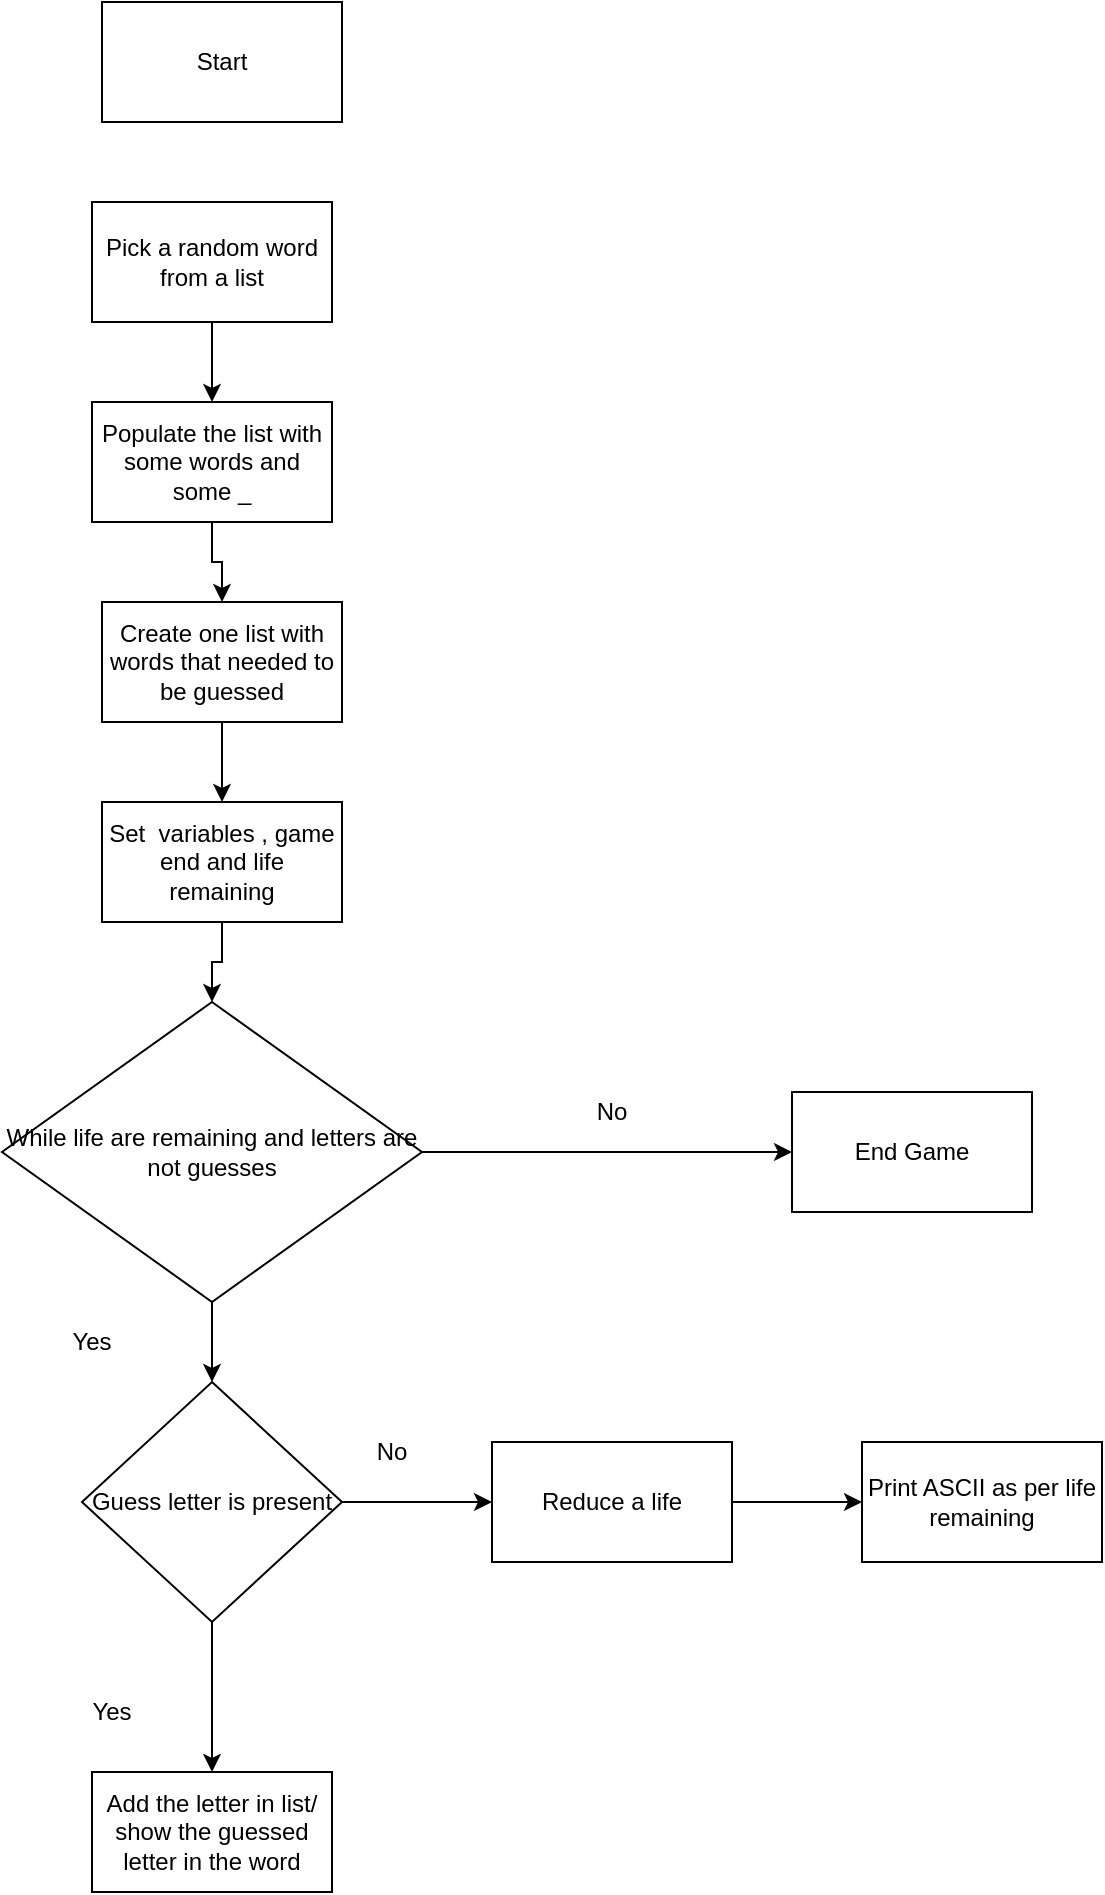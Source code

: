 <mxfile version="21.1.9" type="github">
  <diagram name="Page-1" id="oc3d9dmMdkhjh-pj6o6v">
    <mxGraphModel dx="954" dy="647" grid="1" gridSize="10" guides="1" tooltips="1" connect="1" arrows="1" fold="1" page="1" pageScale="1" pageWidth="827" pageHeight="1169" math="0" shadow="0">
      <root>
        <mxCell id="0" />
        <mxCell id="1" parent="0" />
        <mxCell id="QqPQcfOXYZtK_T-sagTV-1" value="Start" style="rounded=0;whiteSpace=wrap;html=1;" vertex="1" parent="1">
          <mxGeometry x="250" y="20" width="120" height="60" as="geometry" />
        </mxCell>
        <mxCell id="QqPQcfOXYZtK_T-sagTV-11" style="edgeStyle=orthogonalEdgeStyle;rounded=0;orthogonalLoop=1;jettySize=auto;html=1;exitX=0.5;exitY=1;exitDx=0;exitDy=0;" edge="1" parent="1" source="QqPQcfOXYZtK_T-sagTV-2" target="QqPQcfOXYZtK_T-sagTV-4">
          <mxGeometry relative="1" as="geometry" />
        </mxCell>
        <mxCell id="QqPQcfOXYZtK_T-sagTV-12" style="edgeStyle=orthogonalEdgeStyle;rounded=0;orthogonalLoop=1;jettySize=auto;html=1;exitX=1;exitY=0.5;exitDx=0;exitDy=0;" edge="1" parent="1" source="QqPQcfOXYZtK_T-sagTV-2" target="QqPQcfOXYZtK_T-sagTV-3">
          <mxGeometry relative="1" as="geometry" />
        </mxCell>
        <mxCell id="QqPQcfOXYZtK_T-sagTV-2" value="While life are remaining and letters are not guesses" style="rhombus;whiteSpace=wrap;html=1;" vertex="1" parent="1">
          <mxGeometry x="200" y="520" width="210" height="150" as="geometry" />
        </mxCell>
        <mxCell id="QqPQcfOXYZtK_T-sagTV-3" value="End Game" style="rounded=0;whiteSpace=wrap;html=1;" vertex="1" parent="1">
          <mxGeometry x="595" y="565" width="120" height="60" as="geometry" />
        </mxCell>
        <mxCell id="QqPQcfOXYZtK_T-sagTV-13" style="edgeStyle=orthogonalEdgeStyle;rounded=0;orthogonalLoop=1;jettySize=auto;html=1;exitX=0.5;exitY=1;exitDx=0;exitDy=0;" edge="1" parent="1" source="QqPQcfOXYZtK_T-sagTV-4" target="QqPQcfOXYZtK_T-sagTV-7">
          <mxGeometry relative="1" as="geometry" />
        </mxCell>
        <mxCell id="QqPQcfOXYZtK_T-sagTV-14" style="edgeStyle=orthogonalEdgeStyle;rounded=0;orthogonalLoop=1;jettySize=auto;html=1;exitX=1;exitY=0.5;exitDx=0;exitDy=0;entryX=0;entryY=0.5;entryDx=0;entryDy=0;" edge="1" parent="1" source="QqPQcfOXYZtK_T-sagTV-4" target="QqPQcfOXYZtK_T-sagTV-6">
          <mxGeometry relative="1" as="geometry" />
        </mxCell>
        <mxCell id="QqPQcfOXYZtK_T-sagTV-4" value="Guess letter is present" style="rhombus;whiteSpace=wrap;html=1;" vertex="1" parent="1">
          <mxGeometry x="240" y="710" width="130" height="120" as="geometry" />
        </mxCell>
        <mxCell id="QqPQcfOXYZtK_T-sagTV-29" style="edgeStyle=orthogonalEdgeStyle;rounded=0;orthogonalLoop=1;jettySize=auto;html=1;exitX=1;exitY=0.5;exitDx=0;exitDy=0;entryX=0;entryY=0.5;entryDx=0;entryDy=0;" edge="1" parent="1" source="QqPQcfOXYZtK_T-sagTV-6" target="QqPQcfOXYZtK_T-sagTV-28">
          <mxGeometry relative="1" as="geometry" />
        </mxCell>
        <mxCell id="QqPQcfOXYZtK_T-sagTV-6" value="Reduce a life" style="rounded=0;whiteSpace=wrap;html=1;" vertex="1" parent="1">
          <mxGeometry x="445" y="740" width="120" height="60" as="geometry" />
        </mxCell>
        <mxCell id="QqPQcfOXYZtK_T-sagTV-7" value="Add the letter in list/ show the guessed letter in the word" style="rounded=0;whiteSpace=wrap;html=1;" vertex="1" parent="1">
          <mxGeometry x="245" y="905" width="120" height="60" as="geometry" />
        </mxCell>
        <mxCell id="QqPQcfOXYZtK_T-sagTV-15" value="No" style="text;html=1;strokeColor=none;fillColor=none;align=center;verticalAlign=middle;whiteSpace=wrap;rounded=0;" vertex="1" parent="1">
          <mxGeometry x="475" y="560" width="60" height="30" as="geometry" />
        </mxCell>
        <mxCell id="QqPQcfOXYZtK_T-sagTV-16" value="No" style="text;html=1;strokeColor=none;fillColor=none;align=center;verticalAlign=middle;whiteSpace=wrap;rounded=0;" vertex="1" parent="1">
          <mxGeometry x="365" y="730" width="60" height="30" as="geometry" />
        </mxCell>
        <mxCell id="QqPQcfOXYZtK_T-sagTV-17" value="Yes" style="text;html=1;strokeColor=none;fillColor=none;align=center;verticalAlign=middle;whiteSpace=wrap;rounded=0;" vertex="1" parent="1">
          <mxGeometry x="225" y="860" width="60" height="30" as="geometry" />
        </mxCell>
        <mxCell id="QqPQcfOXYZtK_T-sagTV-18" value="Yes" style="text;html=1;strokeColor=none;fillColor=none;align=center;verticalAlign=middle;whiteSpace=wrap;rounded=0;" vertex="1" parent="1">
          <mxGeometry x="215" y="675" width="60" height="30" as="geometry" />
        </mxCell>
        <mxCell id="QqPQcfOXYZtK_T-sagTV-24" style="edgeStyle=orthogonalEdgeStyle;rounded=0;orthogonalLoop=1;jettySize=auto;html=1;exitX=0.5;exitY=1;exitDx=0;exitDy=0;entryX=0.5;entryY=0;entryDx=0;entryDy=0;" edge="1" parent="1" source="QqPQcfOXYZtK_T-sagTV-20" target="QqPQcfOXYZtK_T-sagTV-21">
          <mxGeometry relative="1" as="geometry" />
        </mxCell>
        <mxCell id="QqPQcfOXYZtK_T-sagTV-20" value="Pick a random word from a list" style="rounded=0;whiteSpace=wrap;html=1;" vertex="1" parent="1">
          <mxGeometry x="245" y="120" width="120" height="60" as="geometry" />
        </mxCell>
        <mxCell id="QqPQcfOXYZtK_T-sagTV-25" style="edgeStyle=orthogonalEdgeStyle;rounded=0;orthogonalLoop=1;jettySize=auto;html=1;exitX=0.5;exitY=1;exitDx=0;exitDy=0;" edge="1" parent="1" source="QqPQcfOXYZtK_T-sagTV-21" target="QqPQcfOXYZtK_T-sagTV-22">
          <mxGeometry relative="1" as="geometry" />
        </mxCell>
        <mxCell id="QqPQcfOXYZtK_T-sagTV-21" value="Populate the list with some words and some _" style="rounded=0;whiteSpace=wrap;html=1;" vertex="1" parent="1">
          <mxGeometry x="245" y="220" width="120" height="60" as="geometry" />
        </mxCell>
        <mxCell id="QqPQcfOXYZtK_T-sagTV-26" style="edgeStyle=orthogonalEdgeStyle;rounded=0;orthogonalLoop=1;jettySize=auto;html=1;exitX=0.5;exitY=1;exitDx=0;exitDy=0;entryX=0.5;entryY=0;entryDx=0;entryDy=0;" edge="1" parent="1" source="QqPQcfOXYZtK_T-sagTV-22" target="QqPQcfOXYZtK_T-sagTV-23">
          <mxGeometry relative="1" as="geometry" />
        </mxCell>
        <mxCell id="QqPQcfOXYZtK_T-sagTV-22" value="Create one list with words that needed to be guessed" style="rounded=0;whiteSpace=wrap;html=1;" vertex="1" parent="1">
          <mxGeometry x="250" y="320" width="120" height="60" as="geometry" />
        </mxCell>
        <mxCell id="QqPQcfOXYZtK_T-sagTV-27" style="edgeStyle=orthogonalEdgeStyle;rounded=0;orthogonalLoop=1;jettySize=auto;html=1;exitX=0.5;exitY=1;exitDx=0;exitDy=0;entryX=0.5;entryY=0;entryDx=0;entryDy=0;" edge="1" parent="1" source="QqPQcfOXYZtK_T-sagTV-23" target="QqPQcfOXYZtK_T-sagTV-2">
          <mxGeometry relative="1" as="geometry" />
        </mxCell>
        <mxCell id="QqPQcfOXYZtK_T-sagTV-23" value="Set &amp;nbsp;variables , game end and life remaining" style="rounded=0;whiteSpace=wrap;html=1;" vertex="1" parent="1">
          <mxGeometry x="250" y="420" width="120" height="60" as="geometry" />
        </mxCell>
        <mxCell id="QqPQcfOXYZtK_T-sagTV-28" value="Print ASCII as per life remaining" style="rounded=0;whiteSpace=wrap;html=1;" vertex="1" parent="1">
          <mxGeometry x="630" y="740" width="120" height="60" as="geometry" />
        </mxCell>
      </root>
    </mxGraphModel>
  </diagram>
</mxfile>
